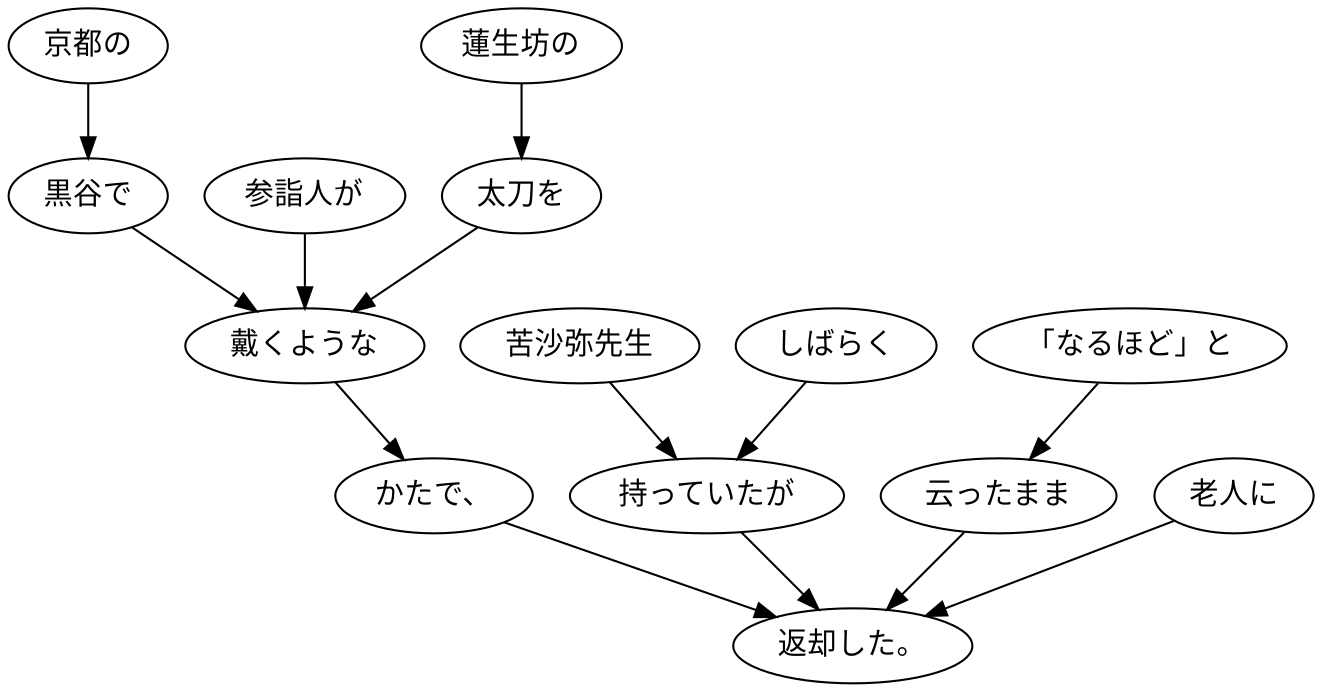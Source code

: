 digraph graph5946 {
	node0 [label="京都の"];
	node1 [label="黒谷で"];
	node2 [label="参詣人が"];
	node3 [label="蓮生坊の"];
	node4 [label="太刀を"];
	node5 [label="戴くような"];
	node6 [label="かたで、"];
	node7 [label="苦沙弥先生"];
	node8 [label="しばらく"];
	node9 [label="持っていたが"];
	node10 [label="「なるほど」と"];
	node11 [label="云ったまま"];
	node12 [label="老人に"];
	node13 [label="返却した。"];
	node0 -> node1;
	node1 -> node5;
	node2 -> node5;
	node3 -> node4;
	node4 -> node5;
	node5 -> node6;
	node6 -> node13;
	node7 -> node9;
	node8 -> node9;
	node9 -> node13;
	node10 -> node11;
	node11 -> node13;
	node12 -> node13;
}
